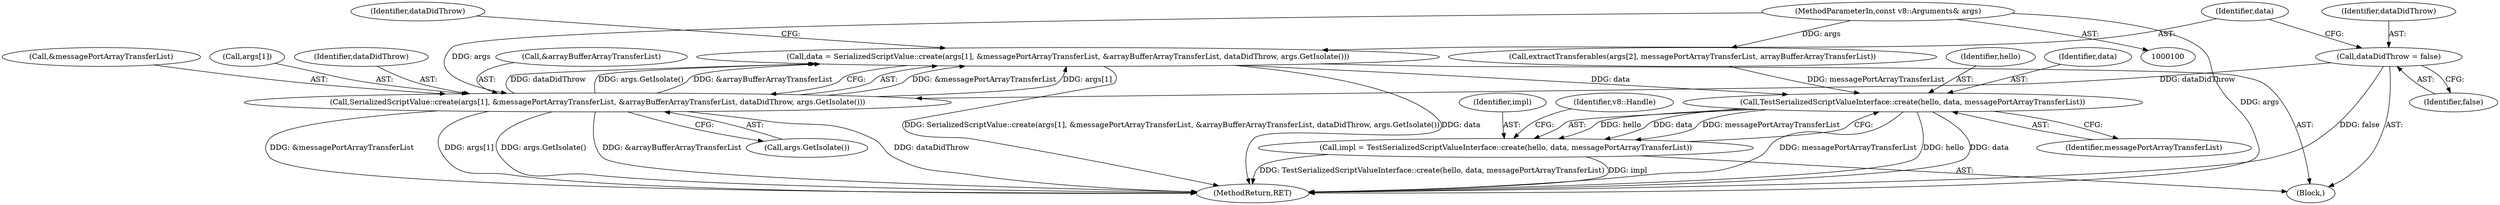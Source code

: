 digraph "0_Chrome_e9372a1bfd3588a80fcf49aa07321f0971dd6091_42@API" {
"1000146" [label="(Call,data = SerializedScriptValue::create(args[1], &messagePortArrayTransferList, &arrayBufferArrayTransferList, dataDidThrow, args.GetIsolate()))"];
"1000148" [label="(Call,SerializedScriptValue::create(args[1], &messagePortArrayTransferList, &arrayBufferArrayTransferList, dataDidThrow, args.GetIsolate()))"];
"1000101" [label="(MethodParameterIn,const v8::Arguments& args)"];
"1000142" [label="(Call,dataDidThrow = false)"];
"1000165" [label="(Call,TestSerializedScriptValueInterface::create(hello, data, messagePortArrayTransferList))"];
"1000163" [label="(Call,impl = TestSerializedScriptValueInterface::create(hello, data, messagePortArrayTransferList))"];
"1000164" [label="(Identifier,impl)"];
"1000163" [label="(Call,impl = TestSerializedScriptValueInterface::create(hello, data, messagePortArrayTransferList))"];
"1000171" [label="(Identifier,v8::Handle)"];
"1000102" [label="(Block,)"];
"1000159" [label="(Identifier,dataDidThrow)"];
"1000149" [label="(Call,args[1])"];
"1000142" [label="(Call,dataDidThrow = false)"];
"1000183" [label="(MethodReturn,RET)"];
"1000156" [label="(Identifier,dataDidThrow)"];
"1000166" [label="(Identifier,hello)"];
"1000165" [label="(Call,TestSerializedScriptValueInterface::create(hello, data, messagePortArrayTransferList))"];
"1000101" [label="(MethodParameterIn,const v8::Arguments& args)"];
"1000147" [label="(Identifier,data)"];
"1000154" [label="(Call,&arrayBufferArrayTransferList)"];
"1000148" [label="(Call,SerializedScriptValue::create(args[1], &messagePortArrayTransferList, &arrayBufferArrayTransferList, dataDidThrow, args.GetIsolate()))"];
"1000167" [label="(Identifier,data)"];
"1000152" [label="(Call,&messagePortArrayTransferList)"];
"1000168" [label="(Identifier,messagePortArrayTransferList)"];
"1000157" [label="(Call,args.GetIsolate())"];
"1000144" [label="(Identifier,false)"];
"1000146" [label="(Call,data = SerializedScriptValue::create(args[1], &messagePortArrayTransferList, &arrayBufferArrayTransferList, dataDidThrow, args.GetIsolate()))"];
"1000132" [label="(Call,extractTransferables(args[2], messagePortArrayTransferList, arrayBufferArrayTransferList))"];
"1000143" [label="(Identifier,dataDidThrow)"];
"1000146" -> "1000102"  [label="AST: "];
"1000146" -> "1000148"  [label="CFG: "];
"1000147" -> "1000146"  [label="AST: "];
"1000148" -> "1000146"  [label="AST: "];
"1000159" -> "1000146"  [label="CFG: "];
"1000146" -> "1000183"  [label="DDG: SerializedScriptValue::create(args[1], &messagePortArrayTransferList, &arrayBufferArrayTransferList, dataDidThrow, args.GetIsolate())"];
"1000146" -> "1000183"  [label="DDG: data"];
"1000148" -> "1000146"  [label="DDG: &messagePortArrayTransferList"];
"1000148" -> "1000146"  [label="DDG: args[1]"];
"1000148" -> "1000146"  [label="DDG: dataDidThrow"];
"1000148" -> "1000146"  [label="DDG: args.GetIsolate()"];
"1000148" -> "1000146"  [label="DDG: &arrayBufferArrayTransferList"];
"1000146" -> "1000165"  [label="DDG: data"];
"1000148" -> "1000157"  [label="CFG: "];
"1000149" -> "1000148"  [label="AST: "];
"1000152" -> "1000148"  [label="AST: "];
"1000154" -> "1000148"  [label="AST: "];
"1000156" -> "1000148"  [label="AST: "];
"1000157" -> "1000148"  [label="AST: "];
"1000148" -> "1000183"  [label="DDG: args.GetIsolate()"];
"1000148" -> "1000183"  [label="DDG: &arrayBufferArrayTransferList"];
"1000148" -> "1000183"  [label="DDG: dataDidThrow"];
"1000148" -> "1000183"  [label="DDG: &messagePortArrayTransferList"];
"1000148" -> "1000183"  [label="DDG: args[1]"];
"1000101" -> "1000148"  [label="DDG: args"];
"1000142" -> "1000148"  [label="DDG: dataDidThrow"];
"1000101" -> "1000100"  [label="AST: "];
"1000101" -> "1000183"  [label="DDG: args"];
"1000101" -> "1000132"  [label="DDG: args"];
"1000142" -> "1000102"  [label="AST: "];
"1000142" -> "1000144"  [label="CFG: "];
"1000143" -> "1000142"  [label="AST: "];
"1000144" -> "1000142"  [label="AST: "];
"1000147" -> "1000142"  [label="CFG: "];
"1000142" -> "1000183"  [label="DDG: false"];
"1000165" -> "1000163"  [label="AST: "];
"1000165" -> "1000168"  [label="CFG: "];
"1000166" -> "1000165"  [label="AST: "];
"1000167" -> "1000165"  [label="AST: "];
"1000168" -> "1000165"  [label="AST: "];
"1000163" -> "1000165"  [label="CFG: "];
"1000165" -> "1000183"  [label="DDG: messagePortArrayTransferList"];
"1000165" -> "1000183"  [label="DDG: hello"];
"1000165" -> "1000183"  [label="DDG: data"];
"1000165" -> "1000163"  [label="DDG: hello"];
"1000165" -> "1000163"  [label="DDG: data"];
"1000165" -> "1000163"  [label="DDG: messagePortArrayTransferList"];
"1000132" -> "1000165"  [label="DDG: messagePortArrayTransferList"];
"1000163" -> "1000102"  [label="AST: "];
"1000164" -> "1000163"  [label="AST: "];
"1000171" -> "1000163"  [label="CFG: "];
"1000163" -> "1000183"  [label="DDG: impl"];
"1000163" -> "1000183"  [label="DDG: TestSerializedScriptValueInterface::create(hello, data, messagePortArrayTransferList)"];
}
